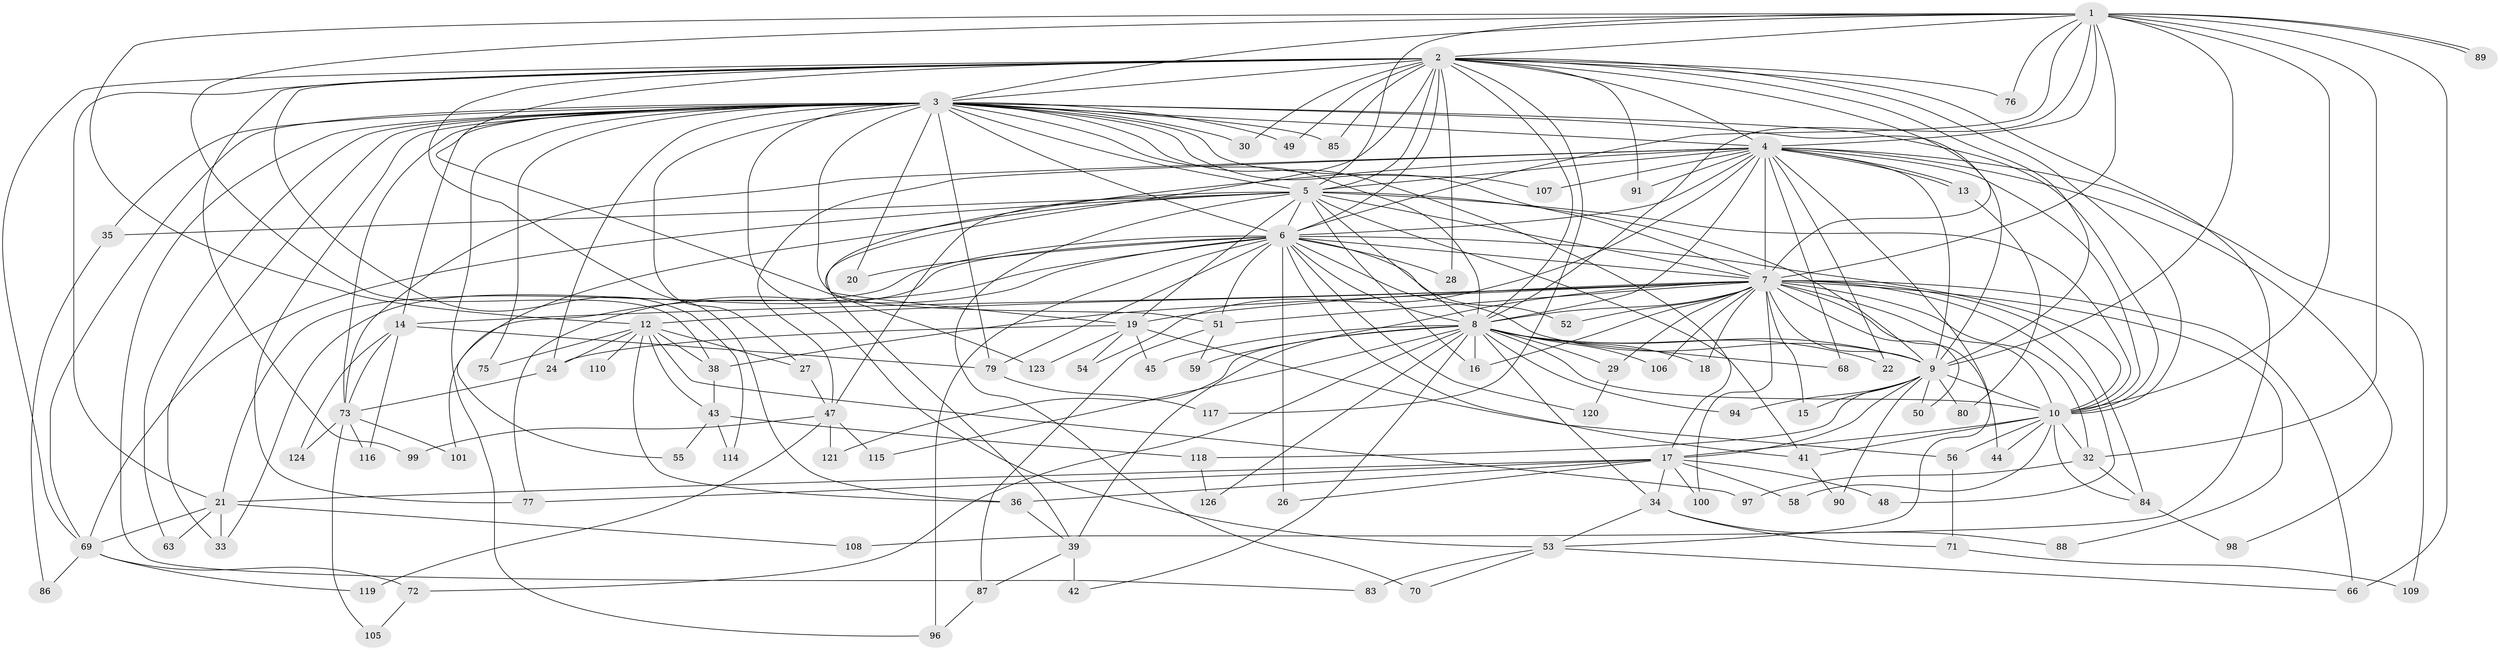 // Generated by graph-tools (version 1.1) at 2025/51/02/27/25 19:51:45]
// undirected, 97 vertices, 241 edges
graph export_dot {
graph [start="1"]
  node [color=gray90,style=filled];
  1 [super="+25"];
  2 [super="+92"];
  3 [super="+40"];
  4 [super="+65"];
  5 [super="+93"];
  6 [super="+104"];
  7 [super="+11"];
  8 [super="+113"];
  9;
  10 [super="+31"];
  12 [super="+23"];
  13;
  14 [super="+82"];
  15;
  16 [super="+37"];
  17;
  18;
  19 [super="+74"];
  20;
  21 [super="+62"];
  22 [super="+102"];
  24 [super="+60"];
  26;
  27;
  28;
  29;
  30;
  32 [super="+67"];
  33;
  34 [super="+112"];
  35;
  36 [super="+103"];
  38 [super="+61"];
  39 [super="+95"];
  41 [super="+46"];
  42;
  43;
  44;
  45;
  47 [super="+57"];
  48;
  49;
  50;
  51 [super="+64"];
  52;
  53 [super="+111"];
  54;
  55;
  56;
  58;
  59;
  63;
  66;
  68;
  69 [super="+78"];
  70;
  71;
  72;
  73 [super="+81"];
  75;
  76;
  77 [super="+122"];
  79 [super="+127"];
  80;
  83;
  84 [super="+125"];
  85;
  86;
  87;
  88;
  89;
  90;
  91;
  94;
  96 [super="+128"];
  97;
  98;
  99;
  100;
  101;
  105;
  106;
  107;
  108;
  109;
  110;
  114;
  115;
  116;
  117;
  118;
  119;
  120;
  121;
  123;
  124;
  126;
  1 -- 2;
  1 -- 3;
  1 -- 4;
  1 -- 5;
  1 -- 6;
  1 -- 7 [weight=2];
  1 -- 8;
  1 -- 9;
  1 -- 10;
  1 -- 12;
  1 -- 66;
  1 -- 76;
  1 -- 89;
  1 -- 89;
  1 -- 38;
  1 -- 32;
  2 -- 3;
  2 -- 4;
  2 -- 5;
  2 -- 6;
  2 -- 7 [weight=2];
  2 -- 8;
  2 -- 9;
  2 -- 10;
  2 -- 19;
  2 -- 21;
  2 -- 28;
  2 -- 30;
  2 -- 49;
  2 -- 69;
  2 -- 76;
  2 -- 85;
  2 -- 91;
  2 -- 99;
  2 -- 108;
  2 -- 114;
  2 -- 117;
  2 -- 123;
  2 -- 36;
  3 -- 4;
  3 -- 5 [weight=2];
  3 -- 6;
  3 -- 7;
  3 -- 8;
  3 -- 9;
  3 -- 10;
  3 -- 14;
  3 -- 17;
  3 -- 20;
  3 -- 24;
  3 -- 27;
  3 -- 30;
  3 -- 33;
  3 -- 35;
  3 -- 49;
  3 -- 53;
  3 -- 63;
  3 -- 73;
  3 -- 75;
  3 -- 77;
  3 -- 79;
  3 -- 83;
  3 -- 85;
  3 -- 96;
  3 -- 107;
  3 -- 69;
  3 -- 51;
  4 -- 5;
  4 -- 6;
  4 -- 7 [weight=2];
  4 -- 8;
  4 -- 9;
  4 -- 10;
  4 -- 13;
  4 -- 13;
  4 -- 22 [weight=2];
  4 -- 53;
  4 -- 54;
  4 -- 68;
  4 -- 91;
  4 -- 98;
  4 -- 107;
  4 -- 109;
  4 -- 47;
  4 -- 39;
  4 -- 73;
  5 -- 6;
  5 -- 7;
  5 -- 8;
  5 -- 9;
  5 -- 10;
  5 -- 16;
  5 -- 19;
  5 -- 35;
  5 -- 47;
  5 -- 55;
  5 -- 70;
  5 -- 69;
  5 -- 41;
  6 -- 7;
  6 -- 8;
  6 -- 9;
  6 -- 10;
  6 -- 20;
  6 -- 21;
  6 -- 26;
  6 -- 28;
  6 -- 41;
  6 -- 51;
  6 -- 52;
  6 -- 79;
  6 -- 101;
  6 -- 120;
  6 -- 33;
  6 -- 96;
  6 -- 77;
  7 -- 8;
  7 -- 9;
  7 -- 10;
  7 -- 15;
  7 -- 16;
  7 -- 18;
  7 -- 29;
  7 -- 38;
  7 -- 39;
  7 -- 44;
  7 -- 48;
  7 -- 50;
  7 -- 51;
  7 -- 52;
  7 -- 66;
  7 -- 84;
  7 -- 88;
  7 -- 106;
  7 -- 32;
  7 -- 100;
  7 -- 12;
  7 -- 14;
  7 -- 19;
  8 -- 9 [weight=2];
  8 -- 10;
  8 -- 18;
  8 -- 22;
  8 -- 29;
  8 -- 34;
  8 -- 42;
  8 -- 45;
  8 -- 59;
  8 -- 68;
  8 -- 72;
  8 -- 94;
  8 -- 106;
  8 -- 115;
  8 -- 121;
  8 -- 126;
  8 -- 16;
  9 -- 10;
  9 -- 15;
  9 -- 17;
  9 -- 50;
  9 -- 80;
  9 -- 90;
  9 -- 94;
  9 -- 118;
  10 -- 32;
  10 -- 41;
  10 -- 44;
  10 -- 56;
  10 -- 58;
  10 -- 17;
  10 -- 84;
  12 -- 27;
  12 -- 43;
  12 -- 75;
  12 -- 110 [weight=2];
  12 -- 97;
  12 -- 36;
  12 -- 38;
  12 -- 24;
  13 -- 80;
  14 -- 124;
  14 -- 73;
  14 -- 116;
  14 -- 79;
  17 -- 26;
  17 -- 34;
  17 -- 36;
  17 -- 48;
  17 -- 58;
  17 -- 77;
  17 -- 100;
  17 -- 21;
  19 -- 24;
  19 -- 45;
  19 -- 54;
  19 -- 56;
  19 -- 123;
  21 -- 33;
  21 -- 63;
  21 -- 69;
  21 -- 108;
  24 -- 73;
  27 -- 47;
  29 -- 120;
  32 -- 84;
  32 -- 97;
  34 -- 71;
  34 -- 88;
  34 -- 53;
  35 -- 86;
  36 -- 39;
  38 -- 43;
  39 -- 42;
  39 -- 87;
  41 -- 90;
  43 -- 55;
  43 -- 114;
  43 -- 118;
  47 -- 115;
  47 -- 99;
  47 -- 119;
  47 -- 121;
  51 -- 59;
  51 -- 87;
  53 -- 70;
  53 -- 83;
  53 -- 66;
  56 -- 71;
  69 -- 72;
  69 -- 119;
  69 -- 86;
  71 -- 109;
  72 -- 105;
  73 -- 101;
  73 -- 105;
  73 -- 124;
  73 -- 116;
  79 -- 117;
  84 -- 98;
  87 -- 96;
  118 -- 126;
}
